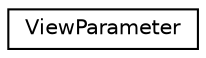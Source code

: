 digraph "Graphical Class Hierarchy"
{
 // LATEX_PDF_SIZE
  edge [fontname="Helvetica",fontsize="10",labelfontname="Helvetica",labelfontsize="10"];
  node [fontname="Helvetica",fontsize="10",shape=record];
  rankdir="LR";
  Node0 [label="ViewParameter",height=0.2,width=0.4,color="black", fillcolor="white", style="filled",URL="$structViewParameter.html",tooltip="The ViewParameter struct."];
}
